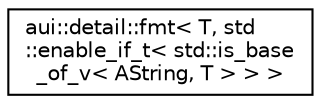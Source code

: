 digraph "Graphical Class Hierarchy"
{
 // LATEX_PDF_SIZE
  edge [fontname="Helvetica",fontsize="10",labelfontname="Helvetica",labelfontsize="10"];
  node [fontname="Helvetica",fontsize="10",shape=record];
  rankdir="LR";
  Node0 [label="aui::detail::fmt\< T, std\l::enable_if_t\< std::is_base\l_of_v\< AString, T \> \> \>",height=0.2,width=0.4,color="black", fillcolor="white", style="filled",URL="$structaui_1_1detail_1_1fmt_3_01T_00_01std_1_1enable__if__t_3_01std_1_1is__base__of__v_3_01AString_00_01T_01_4_01_4_01_4.html",tooltip=" "];
}
